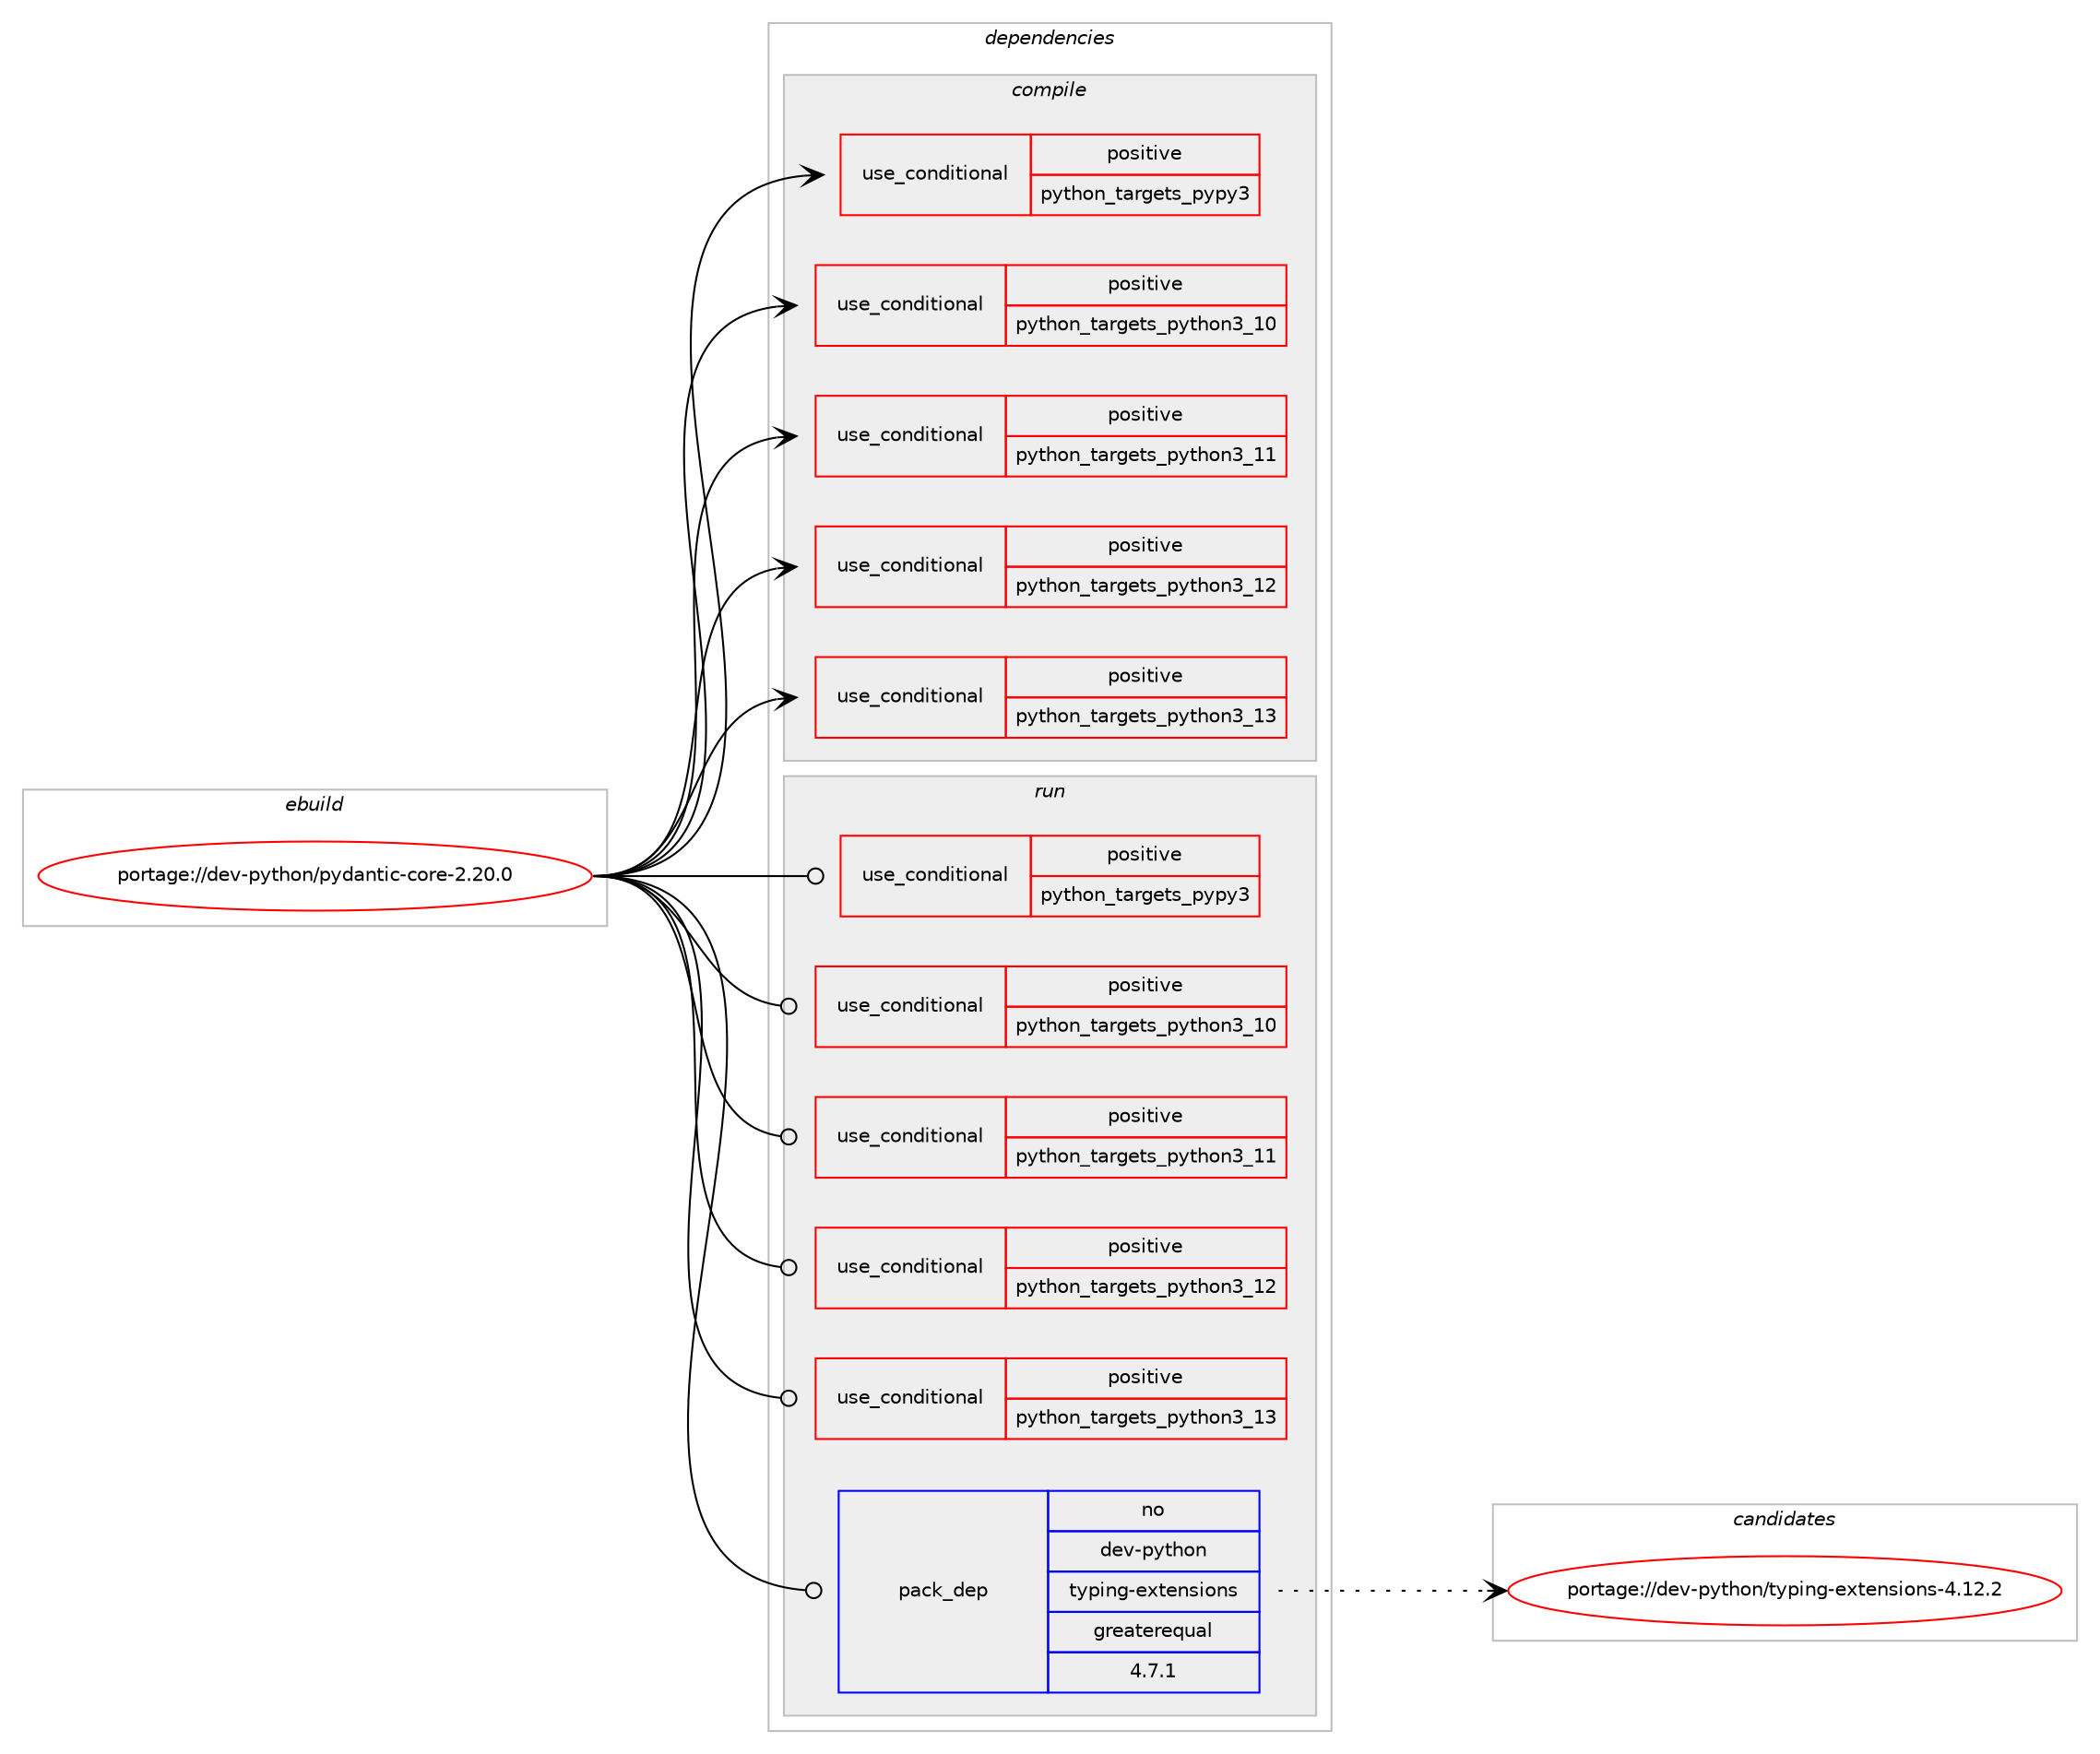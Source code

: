 digraph prolog {

# *************
# Graph options
# *************

newrank=true;
concentrate=true;
compound=true;
graph [rankdir=LR,fontname=Helvetica,fontsize=10,ranksep=1.5];#, ranksep=2.5, nodesep=0.2];
edge  [arrowhead=vee];
node  [fontname=Helvetica,fontsize=10];

# **********
# The ebuild
# **********

subgraph cluster_leftcol {
color=gray;
rank=same;
label=<<i>ebuild</i>>;
id [label="portage://dev-python/pydantic-core-2.20.0", color=red, width=4, href="../dev-python/pydantic-core-2.20.0.svg"];
}

# ****************
# The dependencies
# ****************

subgraph cluster_midcol {
color=gray;
label=<<i>dependencies</i>>;
subgraph cluster_compile {
fillcolor="#eeeeee";
style=filled;
label=<<i>compile</i>>;
subgraph cond35639 {
dependency78417 [label=<<TABLE BORDER="0" CELLBORDER="1" CELLSPACING="0" CELLPADDING="4"><TR><TD ROWSPAN="3" CELLPADDING="10">use_conditional</TD></TR><TR><TD>positive</TD></TR><TR><TD>python_targets_pypy3</TD></TR></TABLE>>, shape=none, color=red];
# *** BEGIN UNKNOWN DEPENDENCY TYPE (TODO) ***
# dependency78417 -> package_dependency(portage://dev-python/pydantic-core-2.20.0,install,no,dev-python,pypy3,none,[,,],any_same_slot,[])
# *** END UNKNOWN DEPENDENCY TYPE (TODO) ***

}
id:e -> dependency78417:w [weight=20,style="solid",arrowhead="vee"];
subgraph cond35640 {
dependency78418 [label=<<TABLE BORDER="0" CELLBORDER="1" CELLSPACING="0" CELLPADDING="4"><TR><TD ROWSPAN="3" CELLPADDING="10">use_conditional</TD></TR><TR><TD>positive</TD></TR><TR><TD>python_targets_python3_10</TD></TR></TABLE>>, shape=none, color=red];
# *** BEGIN UNKNOWN DEPENDENCY TYPE (TODO) ***
# dependency78418 -> package_dependency(portage://dev-python/pydantic-core-2.20.0,install,no,dev-lang,python,none,[,,],[slot(3.10)],[])
# *** END UNKNOWN DEPENDENCY TYPE (TODO) ***

}
id:e -> dependency78418:w [weight=20,style="solid",arrowhead="vee"];
subgraph cond35641 {
dependency78419 [label=<<TABLE BORDER="0" CELLBORDER="1" CELLSPACING="0" CELLPADDING="4"><TR><TD ROWSPAN="3" CELLPADDING="10">use_conditional</TD></TR><TR><TD>positive</TD></TR><TR><TD>python_targets_python3_11</TD></TR></TABLE>>, shape=none, color=red];
# *** BEGIN UNKNOWN DEPENDENCY TYPE (TODO) ***
# dependency78419 -> package_dependency(portage://dev-python/pydantic-core-2.20.0,install,no,dev-lang,python,none,[,,],[slot(3.11)],[])
# *** END UNKNOWN DEPENDENCY TYPE (TODO) ***

}
id:e -> dependency78419:w [weight=20,style="solid",arrowhead="vee"];
subgraph cond35642 {
dependency78420 [label=<<TABLE BORDER="0" CELLBORDER="1" CELLSPACING="0" CELLPADDING="4"><TR><TD ROWSPAN="3" CELLPADDING="10">use_conditional</TD></TR><TR><TD>positive</TD></TR><TR><TD>python_targets_python3_12</TD></TR></TABLE>>, shape=none, color=red];
# *** BEGIN UNKNOWN DEPENDENCY TYPE (TODO) ***
# dependency78420 -> package_dependency(portage://dev-python/pydantic-core-2.20.0,install,no,dev-lang,python,none,[,,],[slot(3.12)],[])
# *** END UNKNOWN DEPENDENCY TYPE (TODO) ***

}
id:e -> dependency78420:w [weight=20,style="solid",arrowhead="vee"];
subgraph cond35643 {
dependency78421 [label=<<TABLE BORDER="0" CELLBORDER="1" CELLSPACING="0" CELLPADDING="4"><TR><TD ROWSPAN="3" CELLPADDING="10">use_conditional</TD></TR><TR><TD>positive</TD></TR><TR><TD>python_targets_python3_13</TD></TR></TABLE>>, shape=none, color=red];
# *** BEGIN UNKNOWN DEPENDENCY TYPE (TODO) ***
# dependency78421 -> package_dependency(portage://dev-python/pydantic-core-2.20.0,install,no,dev-lang,python,none,[,,],[slot(3.13)],[])
# *** END UNKNOWN DEPENDENCY TYPE (TODO) ***

}
id:e -> dependency78421:w [weight=20,style="solid",arrowhead="vee"];
}
subgraph cluster_compileandrun {
fillcolor="#eeeeee";
style=filled;
label=<<i>compile and run</i>>;
}
subgraph cluster_run {
fillcolor="#eeeeee";
style=filled;
label=<<i>run</i>>;
subgraph cond35644 {
dependency78422 [label=<<TABLE BORDER="0" CELLBORDER="1" CELLSPACING="0" CELLPADDING="4"><TR><TD ROWSPAN="3" CELLPADDING="10">use_conditional</TD></TR><TR><TD>positive</TD></TR><TR><TD>python_targets_pypy3</TD></TR></TABLE>>, shape=none, color=red];
# *** BEGIN UNKNOWN DEPENDENCY TYPE (TODO) ***
# dependency78422 -> package_dependency(portage://dev-python/pydantic-core-2.20.0,run,no,dev-python,pypy3,none,[,,],any_same_slot,[])
# *** END UNKNOWN DEPENDENCY TYPE (TODO) ***

}
id:e -> dependency78422:w [weight=20,style="solid",arrowhead="odot"];
subgraph cond35645 {
dependency78423 [label=<<TABLE BORDER="0" CELLBORDER="1" CELLSPACING="0" CELLPADDING="4"><TR><TD ROWSPAN="3" CELLPADDING="10">use_conditional</TD></TR><TR><TD>positive</TD></TR><TR><TD>python_targets_python3_10</TD></TR></TABLE>>, shape=none, color=red];
# *** BEGIN UNKNOWN DEPENDENCY TYPE (TODO) ***
# dependency78423 -> package_dependency(portage://dev-python/pydantic-core-2.20.0,run,no,dev-lang,python,none,[,,],[slot(3.10)],[])
# *** END UNKNOWN DEPENDENCY TYPE (TODO) ***

}
id:e -> dependency78423:w [weight=20,style="solid",arrowhead="odot"];
subgraph cond35646 {
dependency78424 [label=<<TABLE BORDER="0" CELLBORDER="1" CELLSPACING="0" CELLPADDING="4"><TR><TD ROWSPAN="3" CELLPADDING="10">use_conditional</TD></TR><TR><TD>positive</TD></TR><TR><TD>python_targets_python3_11</TD></TR></TABLE>>, shape=none, color=red];
# *** BEGIN UNKNOWN DEPENDENCY TYPE (TODO) ***
# dependency78424 -> package_dependency(portage://dev-python/pydantic-core-2.20.0,run,no,dev-lang,python,none,[,,],[slot(3.11)],[])
# *** END UNKNOWN DEPENDENCY TYPE (TODO) ***

}
id:e -> dependency78424:w [weight=20,style="solid",arrowhead="odot"];
subgraph cond35647 {
dependency78425 [label=<<TABLE BORDER="0" CELLBORDER="1" CELLSPACING="0" CELLPADDING="4"><TR><TD ROWSPAN="3" CELLPADDING="10">use_conditional</TD></TR><TR><TD>positive</TD></TR><TR><TD>python_targets_python3_12</TD></TR></TABLE>>, shape=none, color=red];
# *** BEGIN UNKNOWN DEPENDENCY TYPE (TODO) ***
# dependency78425 -> package_dependency(portage://dev-python/pydantic-core-2.20.0,run,no,dev-lang,python,none,[,,],[slot(3.12)],[])
# *** END UNKNOWN DEPENDENCY TYPE (TODO) ***

}
id:e -> dependency78425:w [weight=20,style="solid",arrowhead="odot"];
subgraph cond35648 {
dependency78426 [label=<<TABLE BORDER="0" CELLBORDER="1" CELLSPACING="0" CELLPADDING="4"><TR><TD ROWSPAN="3" CELLPADDING="10">use_conditional</TD></TR><TR><TD>positive</TD></TR><TR><TD>python_targets_python3_13</TD></TR></TABLE>>, shape=none, color=red];
# *** BEGIN UNKNOWN DEPENDENCY TYPE (TODO) ***
# dependency78426 -> package_dependency(portage://dev-python/pydantic-core-2.20.0,run,no,dev-lang,python,none,[,,],[slot(3.13)],[])
# *** END UNKNOWN DEPENDENCY TYPE (TODO) ***

}
id:e -> dependency78426:w [weight=20,style="solid",arrowhead="odot"];
subgraph pack41561 {
dependency78427 [label=<<TABLE BORDER="0" CELLBORDER="1" CELLSPACING="0" CELLPADDING="4" WIDTH="220"><TR><TD ROWSPAN="6" CELLPADDING="30">pack_dep</TD></TR><TR><TD WIDTH="110">no</TD></TR><TR><TD>dev-python</TD></TR><TR><TD>typing-extensions</TD></TR><TR><TD>greaterequal</TD></TR><TR><TD>4.7.1</TD></TR></TABLE>>, shape=none, color=blue];
}
id:e -> dependency78427:w [weight=20,style="solid",arrowhead="odot"];
}
}

# **************
# The candidates
# **************

subgraph cluster_choices {
rank=same;
color=gray;
label=<<i>candidates</i>>;

subgraph choice41561 {
color=black;
nodesep=1;
choice10010111845112121116104111110471161211121051101034510112011610111011510511111011545524649504650 [label="portage://dev-python/typing-extensions-4.12.2", color=red, width=4,href="../dev-python/typing-extensions-4.12.2.svg"];
dependency78427:e -> choice10010111845112121116104111110471161211121051101034510112011610111011510511111011545524649504650:w [style=dotted,weight="100"];
}
}

}
